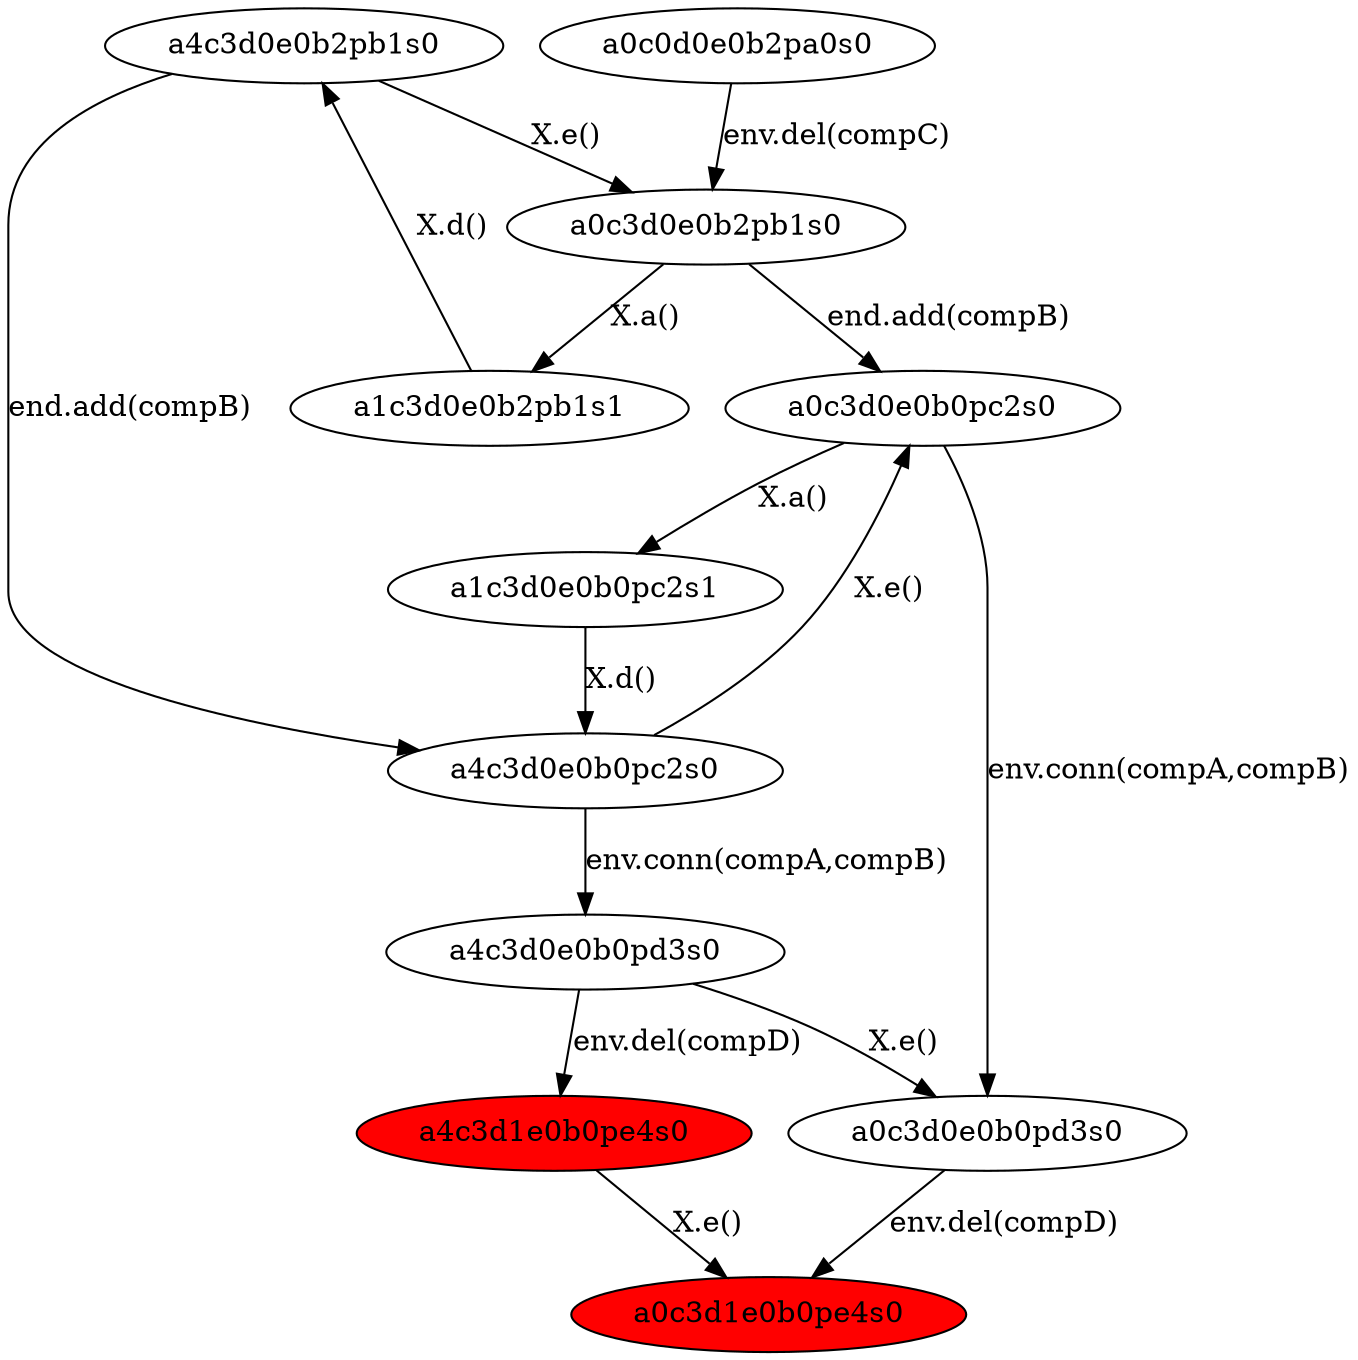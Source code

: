 digraph { 
a0c3d1e0b0pe4s0[fillcolor = red,style=filled];
a4c3d1e0b0pe4s0[fillcolor = red,style=filled];
a4c3d0e0b2pb1s0->a0c3d0e0b2pb1s0[label= "X.e()"];
a4c3d1e0b0pe4s0->a0c3d1e0b0pe4s0[label= "X.e()"];
a4c3d0e0b0pc2s0->a0c3d0e0b0pc2s0[label= "X.e()"];
a0c3d0e0b2pb1s0->a1c3d0e0b2pb1s1[label= "X.a()"];
a4c3d0e0b0pc2s0->a4c3d0e0b0pd3s0[label= "env.conn(compA,compB)"];
a0c3d0e0b0pc2s0->a1c3d0e0b0pc2s1[label= "X.a()"];
a4c3d0e0b0pd3s0->a0c3d0e0b0pd3s0[label= "X.e()"];
a0c0d0e0b2pa0s0->a0c3d0e0b2pb1s0[label= "env.del(compC)"];
a4c3d0e0b2pb1s0->a4c3d0e0b0pc2s0[label= "end.add(compB)"];
a1c3d0e0b0pc2s1->a4c3d0e0b0pc2s0[label= "X.d()"];
a0c3d0e0b0pd3s0->a0c3d1e0b0pe4s0[label= "env.del(compD)"];
a4c3d0e0b0pd3s0->a4c3d1e0b0pe4s0[label= "env.del(compD)"];
a0c3d0e0b2pb1s0->a0c3d0e0b0pc2s0[label= "end.add(compB)"];
a0c3d0e0b0pc2s0->a0c3d0e0b0pd3s0[label= "env.conn(compA,compB)"];
a1c3d0e0b2pb1s1->a4c3d0e0b2pb1s0[label= "X.d()"];

}